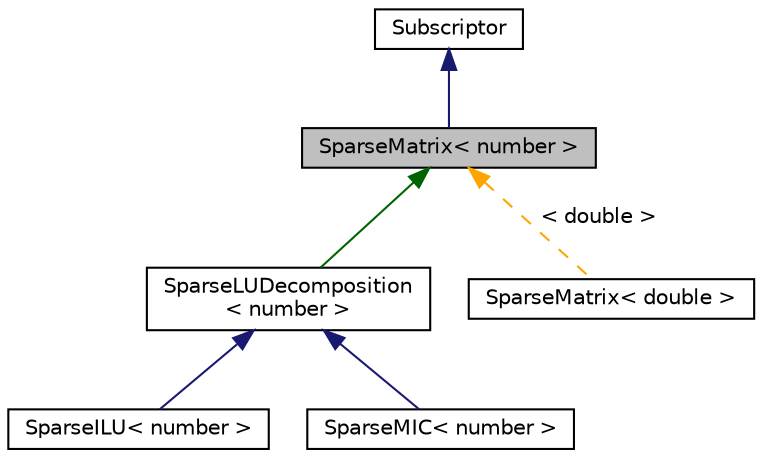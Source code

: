 digraph "SparseMatrix&lt; number &gt;"
{
 // LATEX_PDF_SIZE
  edge [fontname="Helvetica",fontsize="10",labelfontname="Helvetica",labelfontsize="10"];
  node [fontname="Helvetica",fontsize="10",shape=record];
  Node1 [label="SparseMatrix\< number \>",height=0.2,width=0.4,color="black", fillcolor="grey75", style="filled", fontcolor="black",tooltip=" "];
  Node2 -> Node1 [dir="back",color="midnightblue",fontsize="10",style="solid",fontname="Helvetica"];
  Node2 [label="Subscriptor",height=0.2,width=0.4,color="black", fillcolor="white", style="filled",URL="$classSubscriptor.html",tooltip=" "];
  Node1 -> Node3 [dir="back",color="darkgreen",fontsize="10",style="solid",fontname="Helvetica"];
  Node3 [label="SparseLUDecomposition\l\< number \>",height=0.2,width=0.4,color="black", fillcolor="white", style="filled",URL="$classSparseLUDecomposition.html",tooltip=" "];
  Node3 -> Node4 [dir="back",color="midnightblue",fontsize="10",style="solid",fontname="Helvetica"];
  Node4 [label="SparseILU\< number \>",height=0.2,width=0.4,color="black", fillcolor="white", style="filled",URL="$classSparseILU.html",tooltip=" "];
  Node3 -> Node5 [dir="back",color="midnightblue",fontsize="10",style="solid",fontname="Helvetica"];
  Node5 [label="SparseMIC\< number \>",height=0.2,width=0.4,color="black", fillcolor="white", style="filled",URL="$classSparseMIC.html",tooltip=" "];
  Node1 -> Node6 [dir="back",color="orange",fontsize="10",style="dashed",label=" \< double \>" ,fontname="Helvetica"];
  Node6 [label="SparseMatrix\< double \>",height=0.2,width=0.4,color="black", fillcolor="white", style="filled",URL="$classSparseMatrix.html",tooltip=" "];
}
